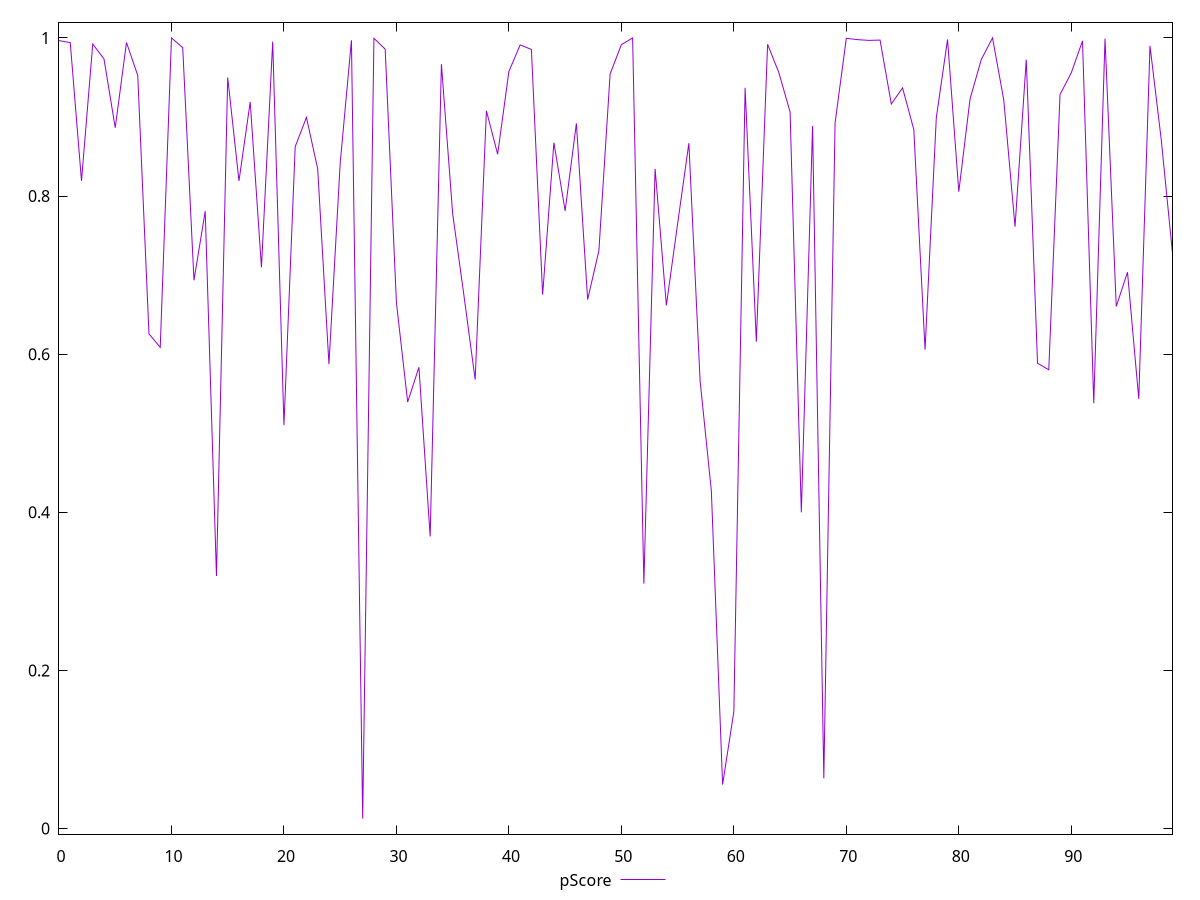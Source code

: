 reset

$pScore <<EOF
0 0.996587236045458
1 0.9940763215352384
2 0.8191233050326453
3 0.992255858145694
4 0.9733937039826193
5 0.8863732674460281
6 0.9941792987860201
7 0.9525771619394028
8 0.6256375543226376
9 0.6085827029213904
10 0.9999685115694784
11 0.9877365806641079
12 0.6934812296312358
13 0.7807812049973784
14 0.3194423454908213
15 0.9498901670316492
16 0.819123305032645
17 0.9189480713558864
18 0.7098246899953802
19 0.9952321537467347
20 0.5100830685387778
21 0.8624024398170288
22 0.8994680319525618
23 0.8343022423990918
24 0.5872616516890812
25 0.8413156569308811
26 0.9969923617049117
27 0.01265990436611475
28 0.9994765685880436
29 0.9857965775726938
30 0.6650263024646754
31 0.5393805755245776
32 0.583427523927262
33 0.3693196121055624
34 0.9667585142536792
35 0.7776527796847704
36 0.6744826876414981
37 0.5677672310665478
38 0.907839657017435
39 0.8528353258995489
40 0.9575424850797816
41 0.9910830438625307
42 0.985424150983732
43 0.6751593873943473
44 0.8675047038922526
45 0.7812409564304833
46 0.8919046608285417
47 0.6690749053970887
48 0.7306568648714772
49 0.9544024330926545
50 0.991486261555593
51 0.9999754926108744
52 0.30970254137518566
53 0.8344220039730638
54 0.661657567536605
55 0.7649038645136432
56 0.866827957789083
57 0.5661260102231837
58 0.4270628444004504
59 0.055576117800209546
60 0.14791025556827542
61 0.9368341660712158
62 0.6157723181789339
63 0.9918771507719428
64 0.9561574596636973
65 0.9062928680615159
66 0.39996814510061623
67 0.8885983634039041
68 0.06352859330877425
69 0.8924519953997028
70 0.9995110711084791
71 0.9977934622216459
72 0.9968734332428809
73 0.9972426279339113
74 0.9163971786250908
75 0.9367900116930479
76 0.884131791144663
77 0.6056607603031834
78 0.898935001050574
79 0.9980017484945807
80 0.8054840439158224
81 0.9226940262831944
82 0.9727144329387234
83 0.9999927326183613
84 0.921260472378276
85 0.7611897521559174
86 0.9723962617465829
87 0.5885426950516087
88 0.5802428678117542
89 0.9283078817951465
90 0.9558566920125418
91 0.9962213127263623
92 0.5379407000306413
93 0.9990488250547173
94 0.6603114340512688
95 0.7036918947996686
96 0.5434264369961862
97 0.9899198440221832
98 0.8711660631679765
99 0.7275485179515555
EOF

set key outside below
set xrange [0:99]
set yrange [-0.007086752198930183:1.0197393891834063]
set trange [-0.007086752198930183:1.0197393891834063]
set terminal svg size 640, 500 enhanced background rgb 'white'
set output "report_00013_2021-02-09T12-04-24.940Z/total-blocking-time/samples/pages+cached+noadtech+nomedia/pScore/values.svg"

plot $pScore title "pScore" with line

reset
